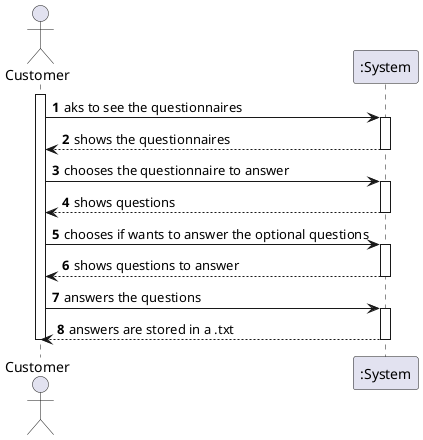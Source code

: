 @startuml
autonumber
actor "Customer" as PM

activate PM
PM -> ":System" : aks to see the questionnaires
activate ":System"

":System" --> PM : shows the questionnaires
deactivate ":System"

PM -> ":System" : chooses the questionnaire to answer
activate ":System"

":System" --> PM : shows questions
deactivate ":System"

PM -> ":System" : chooses if wants to answer the optional questions
activate ":System"
":System" --> PM : shows questions to answer
deactivate ":System"
PM -> ":System" : answers the questions
activate ":System"

":System" --> PM : answers are stored in a .txt
deactivate ":System"

deactivate ":System"
deactivate PM

@enduml